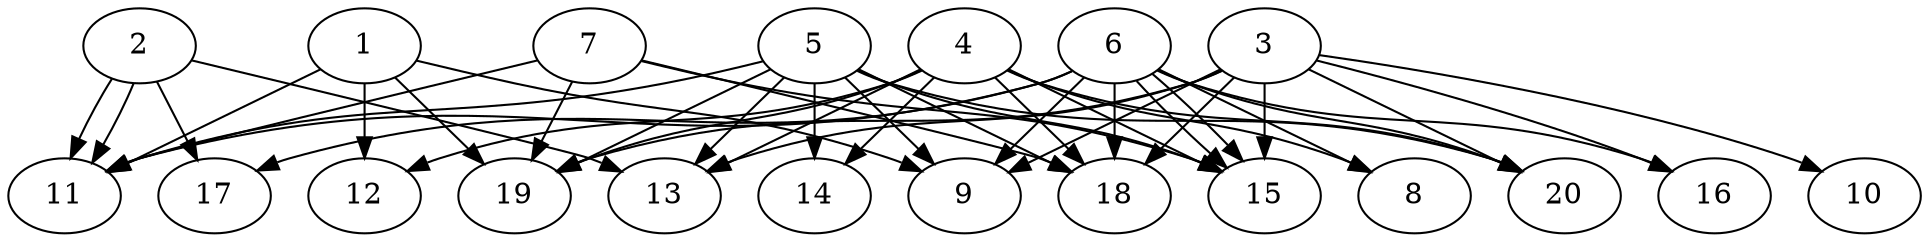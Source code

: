// DAG automatically generated by daggen at Wed Jul 24 21:20:06 2019
// ./daggen --dot -n 20 --ccr 0.4 --fat 0.8 --regular 0.5 --density 0.8 --mindata 5242880 --maxdata 52428800 
digraph G {
  1 [size="101268480", alpha="0.11", expect_size="40507392"] 
  1 -> 9 [size ="40507392"]
  1 -> 11 [size ="40507392"]
  1 -> 12 [size ="40507392"]
  1 -> 19 [size ="40507392"]
  2 [size="47168000", alpha="0.18", expect_size="18867200"] 
  2 -> 11 [size ="18867200"]
  2 -> 11 [size ="18867200"]
  2 -> 13 [size ="18867200"]
  2 -> 17 [size ="18867200"]
  3 [size="27297280", alpha="0.03", expect_size="10918912"] 
  3 -> 9 [size ="10918912"]
  3 -> 10 [size ="10918912"]
  3 -> 13 [size ="10918912"]
  3 -> 15 [size ="10918912"]
  3 -> 16 [size ="10918912"]
  3 -> 18 [size ="10918912"]
  3 -> 19 [size ="10918912"]
  3 -> 20 [size ="10918912"]
  4 [size="41845760", alpha="0.13", expect_size="16738304"] 
  4 -> 8 [size ="16738304"]
  4 -> 12 [size ="16738304"]
  4 -> 13 [size ="16738304"]
  4 -> 14 [size ="16738304"]
  4 -> 15 [size ="16738304"]
  4 -> 18 [size ="16738304"]
  4 -> 19 [size ="16738304"]
  4 -> 20 [size ="16738304"]
  5 [size="26019840", alpha="0.07", expect_size="10407936"] 
  5 -> 9 [size ="10407936"]
  5 -> 11 [size ="10407936"]
  5 -> 13 [size ="10407936"]
  5 -> 14 [size ="10407936"]
  5 -> 15 [size ="10407936"]
  5 -> 18 [size ="10407936"]
  5 -> 19 [size ="10407936"]
  5 -> 20 [size ="10407936"]
  6 [size="17134080", alpha="0.13", expect_size="6853632"] 
  6 -> 8 [size ="6853632"]
  6 -> 9 [size ="6853632"]
  6 -> 11 [size ="6853632"]
  6 -> 15 [size ="6853632"]
  6 -> 15 [size ="6853632"]
  6 -> 16 [size ="6853632"]
  6 -> 17 [size ="6853632"]
  6 -> 18 [size ="6853632"]
  6 -> 20 [size ="6853632"]
  7 [size="77916160", alpha="0.13", expect_size="31166464"] 
  7 -> 11 [size ="31166464"]
  7 -> 15 [size ="31166464"]
  7 -> 18 [size ="31166464"]
  7 -> 19 [size ="31166464"]
  8 [size="117493760", alpha="0.07", expect_size="46997504"] 
  9 [size="59975680", alpha="0.11", expect_size="23990272"] 
  10 [size="58920960", alpha="0.16", expect_size="23568384"] 
  11 [size="40120320", alpha="0.14", expect_size="16048128"] 
  12 [size="107105280", alpha="0.19", expect_size="42842112"] 
  13 [size="97674240", alpha="0.05", expect_size="39069696"] 
  14 [size="114183680", alpha="0.14", expect_size="45673472"] 
  15 [size="73180160", alpha="0.19", expect_size="29272064"] 
  16 [size="111621120", alpha="0.06", expect_size="44648448"] 
  17 [size="73210880", alpha="0.06", expect_size="29284352"] 
  18 [size="32591360", alpha="0.06", expect_size="13036544"] 
  19 [size="75427840", alpha="0.08", expect_size="30171136"] 
  20 [size="22781440", alpha="0.11", expect_size="9112576"] 
}
